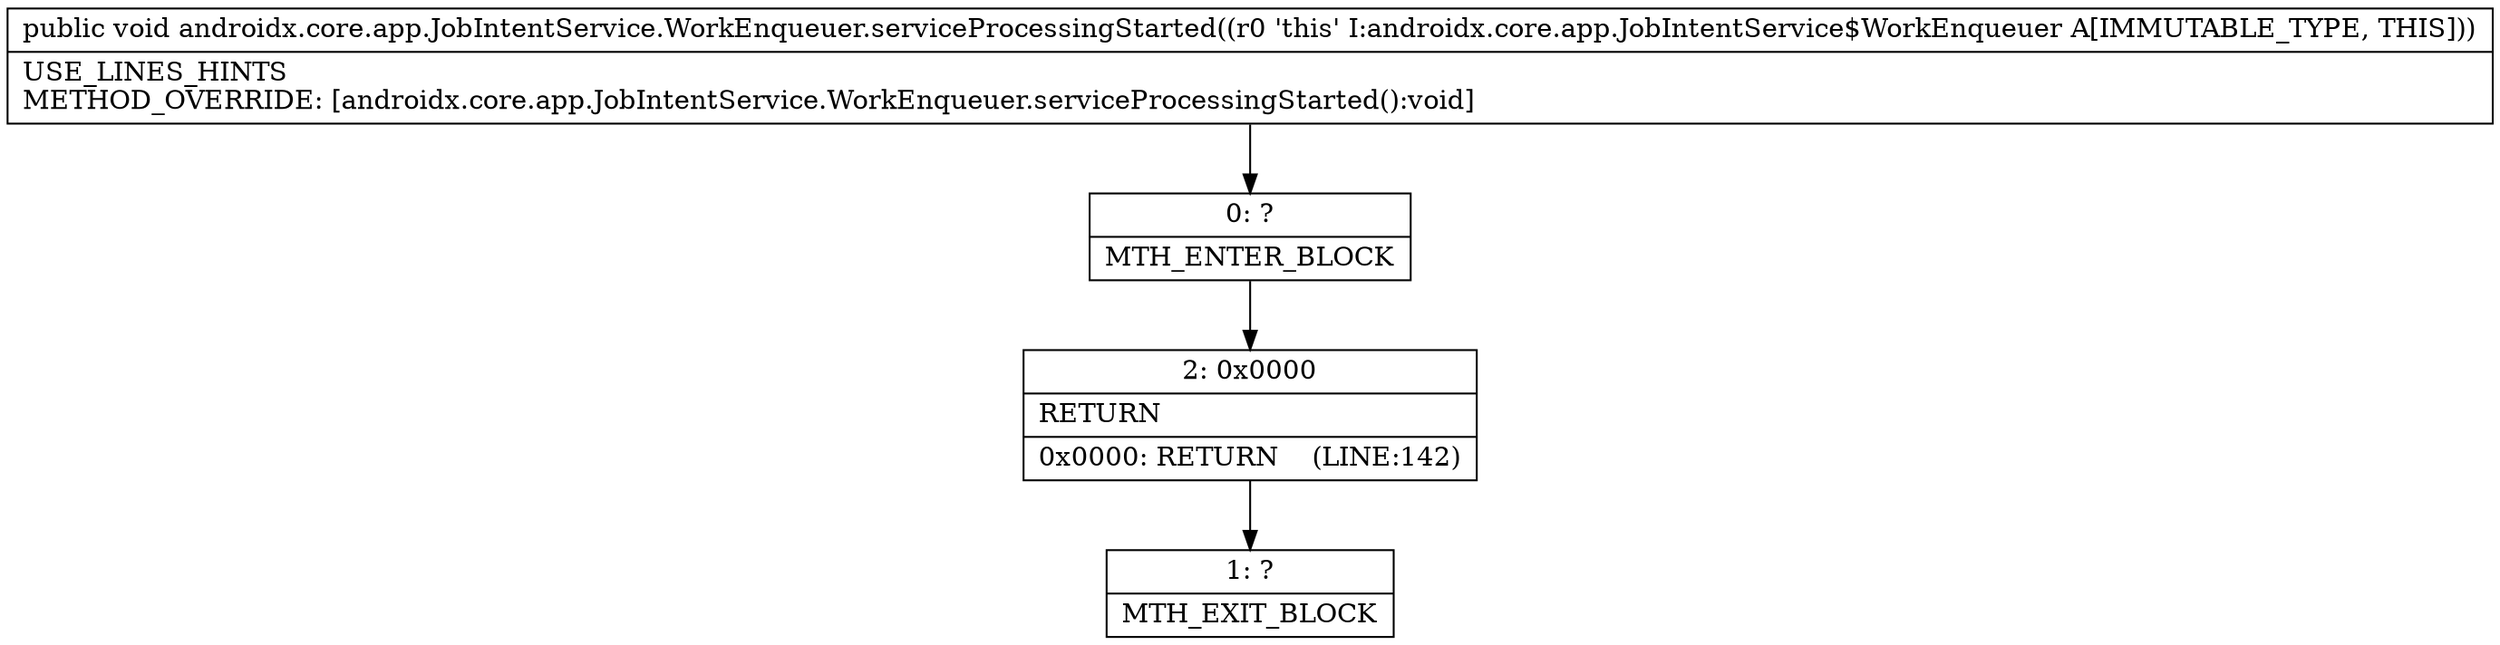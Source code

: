 digraph "CFG forandroidx.core.app.JobIntentService.WorkEnqueuer.serviceProcessingStarted()V" {
Node_0 [shape=record,label="{0\:\ ?|MTH_ENTER_BLOCK\l}"];
Node_2 [shape=record,label="{2\:\ 0x0000|RETURN\l|0x0000: RETURN    (LINE:142)\l}"];
Node_1 [shape=record,label="{1\:\ ?|MTH_EXIT_BLOCK\l}"];
MethodNode[shape=record,label="{public void androidx.core.app.JobIntentService.WorkEnqueuer.serviceProcessingStarted((r0 'this' I:androidx.core.app.JobIntentService$WorkEnqueuer A[IMMUTABLE_TYPE, THIS]))  | USE_LINES_HINTS\lMETHOD_OVERRIDE: [androidx.core.app.JobIntentService.WorkEnqueuer.serviceProcessingStarted():void]\l}"];
MethodNode -> Node_0;Node_0 -> Node_2;
Node_2 -> Node_1;
}

